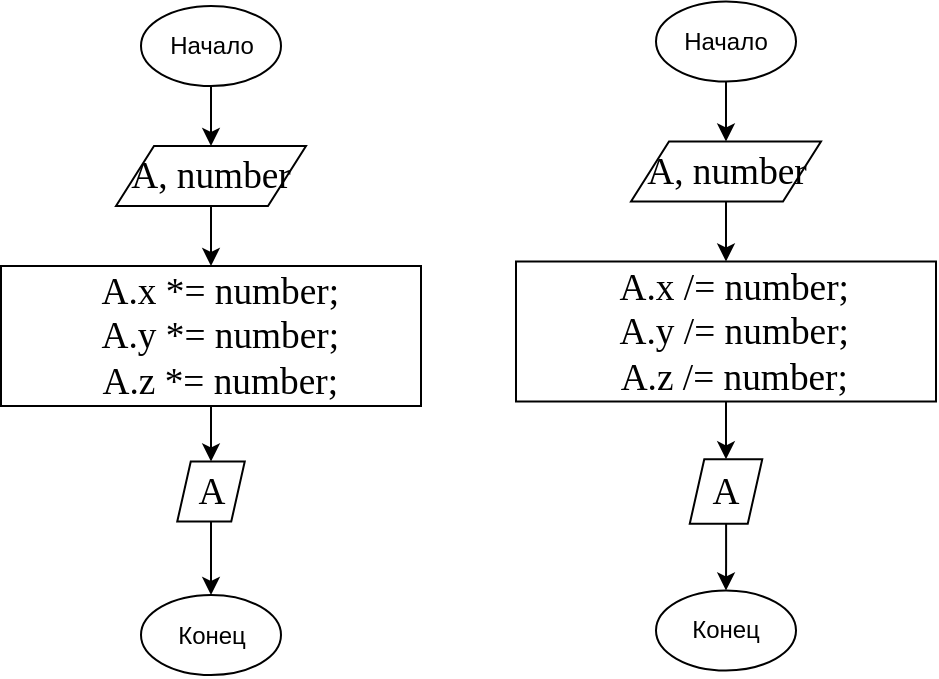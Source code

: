 <mxfile version="13.1.5" type="device"><diagram id="C5RBs43oDa-KdzZeNtuy" name="Page-1"><mxGraphModel dx="927" dy="409" grid="1" gridSize="10" guides="1" tooltips="1" connect="1" arrows="1" fold="1" page="1" pageScale="1" pageWidth="827" pageHeight="1169" math="0" shadow="0"><root><mxCell id="WIyWlLk6GJQsqaUBKTNV-0"/><mxCell id="WIyWlLk6GJQsqaUBKTNV-1" parent="WIyWlLk6GJQsqaUBKTNV-0"/><mxCell id="hzRiJR8K_pWHgd44_eGp-627" style="edgeStyle=orthogonalEdgeStyle;rounded=0;orthogonalLoop=1;jettySize=auto;html=1;entryX=0.5;entryY=0;entryDx=0;entryDy=0;" edge="1" parent="WIyWlLk6GJQsqaUBKTNV-1" source="hzRiJR8K_pWHgd44_eGp-397" target="hzRiJR8K_pWHgd44_eGp-616"><mxGeometry relative="1" as="geometry"/></mxCell><mxCell id="hzRiJR8K_pWHgd44_eGp-397" value="Начало" style="ellipse;whiteSpace=wrap;html=1;" vertex="1" parent="WIyWlLk6GJQsqaUBKTNV-1"><mxGeometry x="272.5" y="250" width="70" height="40" as="geometry"/></mxCell><mxCell id="hzRiJR8K_pWHgd44_eGp-603" value="Конец" style="ellipse;whiteSpace=wrap;html=1;" vertex="1" parent="WIyWlLk6GJQsqaUBKTNV-1"><mxGeometry x="272.5" y="544.5" width="70" height="40" as="geometry"/></mxCell><mxCell id="hzRiJR8K_pWHgd44_eGp-615" style="edgeStyle=orthogonalEdgeStyle;rounded=0;orthogonalLoop=1;jettySize=auto;html=1;entryX=0.5;entryY=0;entryDx=0;entryDy=0;" edge="1" parent="WIyWlLk6GJQsqaUBKTNV-1" source="hzRiJR8K_pWHgd44_eGp-616" target="hzRiJR8K_pWHgd44_eGp-619"><mxGeometry relative="1" as="geometry"/></mxCell><mxCell id="hzRiJR8K_pWHgd44_eGp-616" value="&lt;p class=&quot;MsoNormal&quot; style=&quot;margin: 0cm 0cm 0.0pt ; font-size: 12pt ; font-family: &amp;#34;times new roman&amp;#34; , serif&quot;&gt;&lt;span lang=&quot;EN-US&quot; style=&quot;font-size: 14pt ; font-family: &amp;#34;times new roman&amp;#34; , serif&quot;&gt;A, number&lt;/span&gt;&lt;span style=&quot;font-size: medium&quot;&gt;&lt;/span&gt;&lt;br&gt;&lt;/p&gt;" style="shape=parallelogram;perimeter=parallelogramPerimeter;whiteSpace=wrap;html=1;fontFamily=Helvetica;fontSize=12;fontColor=#000000;align=center;strokeColor=#000000;fillColor=#ffffff;" vertex="1" parent="WIyWlLk6GJQsqaUBKTNV-1"><mxGeometry x="260" y="320" width="95" height="30" as="geometry"/></mxCell><mxCell id="hzRiJR8K_pWHgd44_eGp-617" style="edgeStyle=orthogonalEdgeStyle;rounded=0;orthogonalLoop=1;jettySize=auto;html=1;exitX=0.5;exitY=1;exitDx=0;exitDy=0;" edge="1" parent="WIyWlLk6GJQsqaUBKTNV-1"><mxGeometry relative="1" as="geometry"><mxPoint x="307.5" y="360" as="sourcePoint"/><mxPoint x="307.5" y="360" as="targetPoint"/></mxGeometry></mxCell><mxCell id="hzRiJR8K_pWHgd44_eGp-618" style="edgeStyle=orthogonalEdgeStyle;rounded=0;orthogonalLoop=1;jettySize=auto;html=1;entryX=0.5;entryY=0;entryDx=0;entryDy=0;" edge="1" parent="WIyWlLk6GJQsqaUBKTNV-1" source="hzRiJR8K_pWHgd44_eGp-619" target="hzRiJR8K_pWHgd44_eGp-620"><mxGeometry relative="1" as="geometry"/></mxCell><mxCell id="hzRiJR8K_pWHgd44_eGp-619" value="&lt;p class=&quot;MsoNormal&quot; style=&quot;margin: 0cm 0cm 0.0pt ; font-size: 12pt ; font-family: &amp;#34;times new roman&amp;#34; , serif&quot;&gt;&lt;span lang=&quot;EN-US&quot; style=&quot;font-size: 14pt&quot;&gt;&amp;nbsp; A.x *= number;&lt;/span&gt;&lt;/p&gt;&lt;p class=&quot;MsoNormal&quot; style=&quot;margin: 0cm 0cm 0.0pt ; font-size: 12pt ; font-family: &amp;#34;times new roman&amp;#34; , serif&quot;&gt;&lt;span lang=&quot;EN-US&quot; style=&quot;font-size: 14pt&quot;&gt;&amp;nbsp; A.y *= number;&lt;/span&gt;&lt;/p&gt;&lt;p class=&quot;MsoNormal&quot; style=&quot;margin: 0cm 0cm 0.0pt ; font-size: 12pt ; font-family: &amp;#34;times new roman&amp;#34; , serif&quot;&gt;&lt;span lang=&quot;EN-US&quot; style=&quot;font-size: 14pt&quot;&gt;&amp;nbsp; A.z *= number;&lt;/span&gt;&lt;/p&gt;" style="rounded=0;whiteSpace=wrap;html=1;fontFamily=Helvetica;fontSize=12;fontColor=#000000;align=center;strokeColor=#000000;fillColor=#ffffff;" vertex="1" parent="WIyWlLk6GJQsqaUBKTNV-1"><mxGeometry x="202.5" y="380" width="210" height="70" as="geometry"/></mxCell><mxCell id="hzRiJR8K_pWHgd44_eGp-628" style="edgeStyle=orthogonalEdgeStyle;rounded=0;orthogonalLoop=1;jettySize=auto;html=1;entryX=0.5;entryY=0;entryDx=0;entryDy=0;" edge="1" parent="WIyWlLk6GJQsqaUBKTNV-1" source="hzRiJR8K_pWHgd44_eGp-620" target="hzRiJR8K_pWHgd44_eGp-603"><mxGeometry relative="1" as="geometry"/></mxCell><mxCell id="hzRiJR8K_pWHgd44_eGp-620" value="&lt;span lang=&quot;EN-US&quot; style=&quot;font-size: 14pt ; font-family: &amp;#34;times new roman&amp;#34; , serif&quot;&gt;A&lt;/span&gt;&lt;span style=&quot;font-size: medium&quot;&gt;&lt;/span&gt;" style="shape=parallelogram;perimeter=parallelogramPerimeter;whiteSpace=wrap;html=1;fontFamily=Helvetica;fontSize=12;fontColor=#000000;align=center;strokeColor=#000000;fillColor=#ffffff;" vertex="1" parent="WIyWlLk6GJQsqaUBKTNV-1"><mxGeometry x="290.63" y="477.75" width="33.75" height="30" as="geometry"/></mxCell><mxCell id="hzRiJR8K_pWHgd44_eGp-629" style="edgeStyle=orthogonalEdgeStyle;rounded=0;orthogonalLoop=1;jettySize=auto;html=1;entryX=0.5;entryY=0;entryDx=0;entryDy=0;" edge="1" parent="WIyWlLk6GJQsqaUBKTNV-1" source="hzRiJR8K_pWHgd44_eGp-630" target="hzRiJR8K_pWHgd44_eGp-633"><mxGeometry relative="1" as="geometry"/></mxCell><mxCell id="hzRiJR8K_pWHgd44_eGp-630" value="Начало" style="ellipse;whiteSpace=wrap;html=1;" vertex="1" parent="WIyWlLk6GJQsqaUBKTNV-1"><mxGeometry x="530" y="247.75" width="70" height="40" as="geometry"/></mxCell><mxCell id="hzRiJR8K_pWHgd44_eGp-631" value="Конец" style="ellipse;whiteSpace=wrap;html=1;" vertex="1" parent="WIyWlLk6GJQsqaUBKTNV-1"><mxGeometry x="530" y="542.25" width="70" height="40" as="geometry"/></mxCell><mxCell id="hzRiJR8K_pWHgd44_eGp-632" style="edgeStyle=orthogonalEdgeStyle;rounded=0;orthogonalLoop=1;jettySize=auto;html=1;entryX=0.5;entryY=0;entryDx=0;entryDy=0;" edge="1" parent="WIyWlLk6GJQsqaUBKTNV-1" source="hzRiJR8K_pWHgd44_eGp-633" target="hzRiJR8K_pWHgd44_eGp-636"><mxGeometry relative="1" as="geometry"/></mxCell><mxCell id="hzRiJR8K_pWHgd44_eGp-633" value="&lt;p class=&quot;MsoNormal&quot; style=&quot;margin: 0cm 0cm 0.0pt ; font-size: 12pt ; font-family: &amp;#34;times new roman&amp;#34; , serif&quot;&gt;&lt;span lang=&quot;EN-US&quot; style=&quot;font-size: 14pt ; font-family: &amp;#34;times new roman&amp;#34; , serif&quot;&gt;A, number&lt;/span&gt;&lt;span style=&quot;font-size: medium&quot;&gt;&lt;/span&gt;&lt;br&gt;&lt;/p&gt;" style="shape=parallelogram;perimeter=parallelogramPerimeter;whiteSpace=wrap;html=1;fontFamily=Helvetica;fontSize=12;fontColor=#000000;align=center;strokeColor=#000000;fillColor=#ffffff;" vertex="1" parent="WIyWlLk6GJQsqaUBKTNV-1"><mxGeometry x="517.5" y="317.75" width="95" height="30" as="geometry"/></mxCell><mxCell id="hzRiJR8K_pWHgd44_eGp-634" style="edgeStyle=orthogonalEdgeStyle;rounded=0;orthogonalLoop=1;jettySize=auto;html=1;exitX=0.5;exitY=1;exitDx=0;exitDy=0;" edge="1" parent="WIyWlLk6GJQsqaUBKTNV-1"><mxGeometry relative="1" as="geometry"><mxPoint x="565" y="357.75" as="sourcePoint"/><mxPoint x="565" y="357.75" as="targetPoint"/></mxGeometry></mxCell><mxCell id="hzRiJR8K_pWHgd44_eGp-635" style="edgeStyle=orthogonalEdgeStyle;rounded=0;orthogonalLoop=1;jettySize=auto;html=1;entryX=0.5;entryY=0;entryDx=0;entryDy=0;" edge="1" parent="WIyWlLk6GJQsqaUBKTNV-1" source="hzRiJR8K_pWHgd44_eGp-636" target="hzRiJR8K_pWHgd44_eGp-638"><mxGeometry relative="1" as="geometry"/></mxCell><mxCell id="hzRiJR8K_pWHgd44_eGp-636" value="&lt;p class=&quot;MsoNormal&quot; style=&quot;margin: 0cm 0cm 0.0pt&quot;&gt;&lt;font face=&quot;times new roman, serif&quot;&gt;&lt;span style=&quot;font-size: 18.667px&quot;&gt;&amp;nbsp; A.x /= number;&lt;/span&gt;&lt;/font&gt;&lt;/p&gt;&lt;p class=&quot;MsoNormal&quot; style=&quot;margin: 0cm 0cm 0.0pt&quot;&gt;&lt;font face=&quot;times new roman, serif&quot;&gt;&lt;span style=&quot;font-size: 18.667px&quot;&gt;&amp;nbsp; A.y /= number;&lt;/span&gt;&lt;/font&gt;&lt;/p&gt;&lt;p class=&quot;MsoNormal&quot; style=&quot;margin: 0cm 0cm 0.0pt&quot;&gt;&lt;font face=&quot;times new roman, serif&quot;&gt;&lt;span style=&quot;font-size: 18.667px&quot;&gt;&amp;nbsp; A.z /= number;&lt;/span&gt;&lt;/font&gt;&lt;/p&gt;" style="rounded=0;whiteSpace=wrap;html=1;fontFamily=Helvetica;fontSize=12;fontColor=#000000;align=center;strokeColor=#000000;fillColor=#ffffff;" vertex="1" parent="WIyWlLk6GJQsqaUBKTNV-1"><mxGeometry x="460" y="377.75" width="210" height="70" as="geometry"/></mxCell><mxCell id="hzRiJR8K_pWHgd44_eGp-637" style="edgeStyle=orthogonalEdgeStyle;rounded=0;orthogonalLoop=1;jettySize=auto;html=1;entryX=0.5;entryY=0;entryDx=0;entryDy=0;" edge="1" parent="WIyWlLk6GJQsqaUBKTNV-1" source="hzRiJR8K_pWHgd44_eGp-638" target="hzRiJR8K_pWHgd44_eGp-631"><mxGeometry relative="1" as="geometry"/></mxCell><mxCell id="hzRiJR8K_pWHgd44_eGp-638" value="&lt;span lang=&quot;EN-US&quot; style=&quot;font-size: 14pt ; font-family: &amp;#34;times new roman&amp;#34; , serif&quot;&gt;A&lt;/span&gt;&lt;span style=&quot;font-size: medium&quot;&gt;&lt;/span&gt;" style="shape=parallelogram;perimeter=parallelogramPerimeter;whiteSpace=wrap;html=1;fontFamily=Helvetica;fontSize=12;fontColor=#000000;align=center;strokeColor=#000000;fillColor=#ffffff;" vertex="1" parent="WIyWlLk6GJQsqaUBKTNV-1"><mxGeometry x="546.88" y="476.63" width="36.25" height="32.25" as="geometry"/></mxCell></root></mxGraphModel></diagram></mxfile>